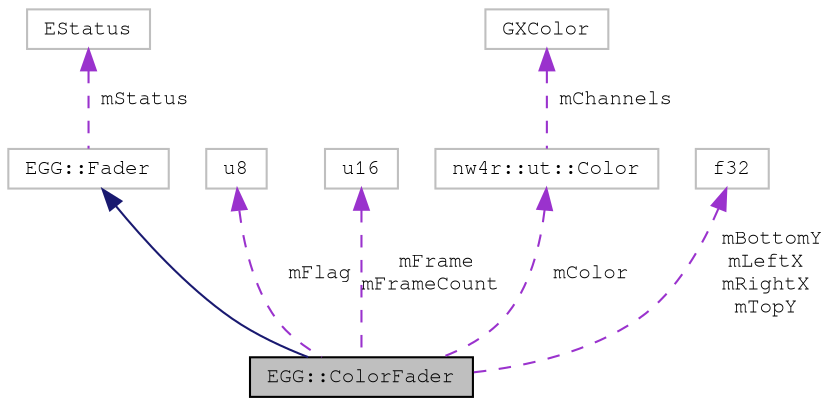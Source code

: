 digraph "EGG::ColorFader"
{
 // LATEX_PDF_SIZE
  edge [fontname="FreeMono",fontsize="10",labelfontname="FreeMono",labelfontsize="10"];
  node [fontname="FreeMono",fontsize="10",shape=record];
  Node1 [label="EGG::ColorFader",height=0.2,width=0.4,color="black", fillcolor="grey75", style="filled", fontcolor="black",tooltip=" "];
  Node2 -> Node1 [dir="back",color="midnightblue",fontsize="10",style="solid",fontname="FreeMono"];
  Node2 [label="EGG::Fader",height=0.2,width=0.4,color="grey75", fillcolor="white", style="filled",URL="$class_e_g_g_1_1_fader.html",tooltip=" "];
  Node3 -> Node2 [dir="back",color="darkorchid3",fontsize="10",style="dashed",label=" mStatus" ,fontname="FreeMono"];
  Node3 [label="EStatus",height=0.2,width=0.4,color="grey75", fillcolor="white", style="filled",tooltip=" "];
  Node4 -> Node1 [dir="back",color="darkorchid3",fontsize="10",style="dashed",label=" mFlag" ,fontname="FreeMono"];
  Node4 [label="u8",height=0.2,width=0.4,color="grey75", fillcolor="white", style="filled",tooltip=" "];
  Node5 -> Node1 [dir="back",color="darkorchid3",fontsize="10",style="dashed",label=" mFrame\nmFrameCount" ,fontname="FreeMono"];
  Node5 [label="u16",height=0.2,width=0.4,color="grey75", fillcolor="white", style="filled",URL="$classu16.html",tooltip=" "];
  Node6 -> Node1 [dir="back",color="darkorchid3",fontsize="10",style="dashed",label=" mColor" ,fontname="FreeMono"];
  Node6 [label="nw4r::ut::Color",height=0.2,width=0.4,color="grey75", fillcolor="white", style="filled",URL="$structnw4r_1_1ut_1_1_color.html",tooltip=" "];
  Node7 -> Node6 [dir="back",color="darkorchid3",fontsize="10",style="dashed",label=" mChannels" ,fontname="FreeMono"];
  Node7 [label="GXColor",height=0.2,width=0.4,color="grey75", fillcolor="white", style="filled",tooltip=" "];
  Node8 -> Node1 [dir="back",color="darkorchid3",fontsize="10",style="dashed",label=" mBottomY\nmLeftX\nmRightX\nmTopY" ,fontname="FreeMono"];
  Node8 [label="f32",height=0.2,width=0.4,color="grey75", fillcolor="white", style="filled",tooltip=" "];
}
